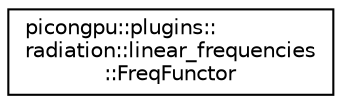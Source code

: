digraph "Graphical Class Hierarchy"
{
 // LATEX_PDF_SIZE
  edge [fontname="Helvetica",fontsize="10",labelfontname="Helvetica",labelfontsize="10"];
  node [fontname="Helvetica",fontsize="10",shape=record];
  rankdir="LR";
  Node0 [label="picongpu::plugins::\lradiation::linear_frequencies\l::FreqFunctor",height=0.2,width=0.4,color="black", fillcolor="white", style="filled",URL="$classpicongpu_1_1plugins_1_1radiation_1_1linear__frequencies_1_1_freq_functor.html",tooltip=" "];
}
